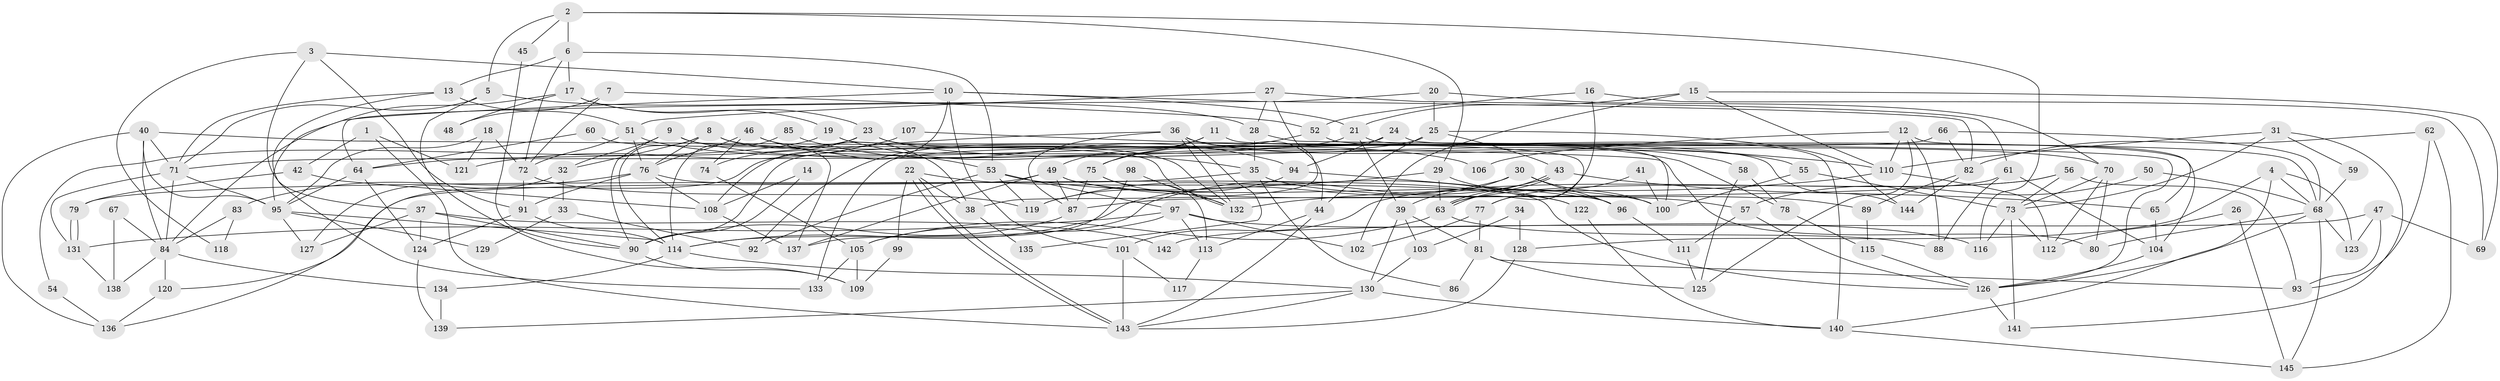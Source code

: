 // Generated by graph-tools (version 1.1) at 2025/26/03/09/25 03:26:12]
// undirected, 145 vertices, 290 edges
graph export_dot {
graph [start="1"]
  node [color=gray90,style=filled];
  1;
  2;
  3;
  4;
  5;
  6;
  7;
  8;
  9;
  10;
  11;
  12;
  13;
  14;
  15;
  16;
  17;
  18;
  19;
  20;
  21;
  22;
  23;
  24;
  25;
  26;
  27;
  28;
  29;
  30;
  31;
  32;
  33;
  34;
  35;
  36;
  37;
  38;
  39;
  40;
  41;
  42;
  43;
  44;
  45;
  46;
  47;
  48;
  49;
  50;
  51;
  52;
  53;
  54;
  55;
  56;
  57;
  58;
  59;
  60;
  61;
  62;
  63;
  64;
  65;
  66;
  67;
  68;
  69;
  70;
  71;
  72;
  73;
  74;
  75;
  76;
  77;
  78;
  79;
  80;
  81;
  82;
  83;
  84;
  85;
  86;
  87;
  88;
  89;
  90;
  91;
  92;
  93;
  94;
  95;
  96;
  97;
  98;
  99;
  100;
  101;
  102;
  103;
  104;
  105;
  106;
  107;
  108;
  109;
  110;
  111;
  112;
  113;
  114;
  115;
  116;
  117;
  118;
  119;
  120;
  121;
  122;
  123;
  124;
  125;
  126;
  127;
  128;
  129;
  130;
  131;
  132;
  133;
  134;
  135;
  136;
  137;
  138;
  139;
  140;
  141;
  142;
  143;
  144;
  145;
  1 -- 143;
  1 -- 42;
  1 -- 121;
  2 -- 6;
  2 -- 5;
  2 -- 29;
  2 -- 45;
  2 -- 116;
  3 -- 10;
  3 -- 37;
  3 -- 91;
  3 -- 118;
  4 -- 68;
  4 -- 140;
  4 -- 123;
  4 -- 128;
  5 -- 71;
  5 -- 109;
  5 -- 28;
  6 -- 17;
  6 -- 72;
  6 -- 13;
  6 -- 53;
  7 -- 52;
  7 -- 72;
  7 -- 48;
  8 -- 38;
  8 -- 76;
  8 -- 32;
  8 -- 70;
  8 -- 114;
  9 -- 90;
  9 -- 137;
  9 -- 32;
  9 -- 78;
  10 -- 21;
  10 -- 84;
  10 -- 82;
  10 -- 101;
  10 -- 108;
  11 -- 49;
  11 -- 68;
  11 -- 75;
  12 -- 110;
  12 -- 88;
  12 -- 65;
  12 -- 106;
  12 -- 125;
  13 -- 71;
  13 -- 51;
  13 -- 133;
  14 -- 90;
  14 -- 108;
  15 -- 102;
  15 -- 110;
  15 -- 21;
  15 -- 69;
  16 -- 69;
  16 -- 63;
  16 -- 52;
  17 -- 95;
  17 -- 23;
  17 -- 19;
  17 -- 48;
  18 -- 72;
  18 -- 95;
  18 -- 121;
  19 -- 64;
  19 -- 35;
  19 -- 77;
  20 -- 25;
  20 -- 70;
  20 -- 64;
  21 -- 71;
  21 -- 39;
  21 -- 140;
  22 -- 143;
  22 -- 143;
  22 -- 122;
  22 -- 38;
  22 -- 99;
  23 -- 74;
  23 -- 144;
  23 -- 54;
  23 -- 58;
  24 -- 94;
  24 -- 104;
  24 -- 90;
  25 -- 44;
  25 -- 43;
  25 -- 92;
  25 -- 144;
  26 -- 145;
  26 -- 112;
  27 -- 61;
  27 -- 51;
  27 -- 28;
  27 -- 38;
  28 -- 35;
  28 -- 126;
  29 -- 119;
  29 -- 63;
  29 -- 96;
  30 -- 114;
  30 -- 100;
  30 -- 39;
  30 -- 96;
  31 -- 73;
  31 -- 141;
  31 -- 59;
  31 -- 110;
  32 -- 33;
  32 -- 127;
  33 -- 92;
  33 -- 129;
  34 -- 103;
  34 -- 128;
  35 -- 79;
  35 -- 86;
  35 -- 89;
  36 -- 44;
  36 -- 132;
  36 -- 55;
  36 -- 87;
  36 -- 135;
  36 -- 136;
  37 -- 124;
  37 -- 127;
  37 -- 90;
  37 -- 142;
  38 -- 135;
  39 -- 81;
  39 -- 103;
  39 -- 130;
  40 -- 136;
  40 -- 84;
  40 -- 71;
  40 -- 80;
  40 -- 95;
  41 -- 77;
  41 -- 100;
  42 -- 108;
  42 -- 79;
  43 -- 63;
  43 -- 63;
  43 -- 114;
  43 -- 65;
  44 -- 143;
  44 -- 113;
  45 -- 90;
  46 -- 76;
  46 -- 132;
  46 -- 53;
  46 -- 74;
  47 -- 93;
  47 -- 123;
  47 -- 69;
  47 -- 142;
  49 -- 100;
  49 -- 87;
  49 -- 57;
  49 -- 120;
  49 -- 137;
  50 -- 57;
  50 -- 68;
  51 -- 76;
  51 -- 72;
  51 -- 106;
  52 -- 75;
  52 -- 100;
  53 -- 92;
  53 -- 97;
  53 -- 119;
  53 -- 122;
  54 -- 136;
  55 -- 73;
  55 -- 100;
  56 -- 73;
  56 -- 63;
  56 -- 93;
  56 -- 101;
  57 -- 126;
  57 -- 111;
  58 -- 125;
  58 -- 78;
  59 -- 68;
  60 -- 64;
  60 -- 132;
  61 -- 104;
  61 -- 87;
  61 -- 88;
  62 -- 93;
  62 -- 145;
  62 -- 82;
  63 -- 88;
  63 -- 105;
  64 -- 95;
  64 -- 124;
  65 -- 104;
  66 -- 133;
  66 -- 82;
  66 -- 68;
  67 -- 84;
  67 -- 138;
  68 -- 126;
  68 -- 80;
  68 -- 123;
  68 -- 145;
  70 -- 80;
  70 -- 73;
  70 -- 112;
  71 -- 95;
  71 -- 84;
  71 -- 131;
  72 -- 91;
  72 -- 119;
  73 -- 116;
  73 -- 112;
  73 -- 141;
  74 -- 105;
  75 -- 87;
  75 -- 113;
  75 -- 132;
  76 -- 126;
  76 -- 91;
  76 -- 83;
  76 -- 108;
  77 -- 81;
  77 -- 102;
  78 -- 115;
  79 -- 131;
  79 -- 131;
  81 -- 125;
  81 -- 86;
  81 -- 93;
  82 -- 89;
  82 -- 144;
  83 -- 84;
  83 -- 118;
  84 -- 134;
  84 -- 120;
  84 -- 138;
  85 -- 94;
  85 -- 114;
  87 -- 90;
  89 -- 115;
  90 -- 109;
  91 -- 114;
  91 -- 124;
  94 -- 96;
  94 -- 119;
  95 -- 114;
  95 -- 127;
  95 -- 129;
  96 -- 111;
  97 -- 131;
  97 -- 102;
  97 -- 105;
  97 -- 113;
  97 -- 116;
  98 -- 132;
  98 -- 137;
  99 -- 109;
  101 -- 117;
  101 -- 143;
  103 -- 130;
  104 -- 126;
  105 -- 109;
  105 -- 133;
  107 -- 121;
  107 -- 110;
  108 -- 137;
  110 -- 112;
  110 -- 132;
  111 -- 125;
  113 -- 117;
  114 -- 130;
  114 -- 134;
  115 -- 126;
  120 -- 136;
  122 -- 140;
  124 -- 139;
  126 -- 141;
  128 -- 143;
  130 -- 143;
  130 -- 139;
  130 -- 140;
  131 -- 138;
  134 -- 139;
  140 -- 145;
}
